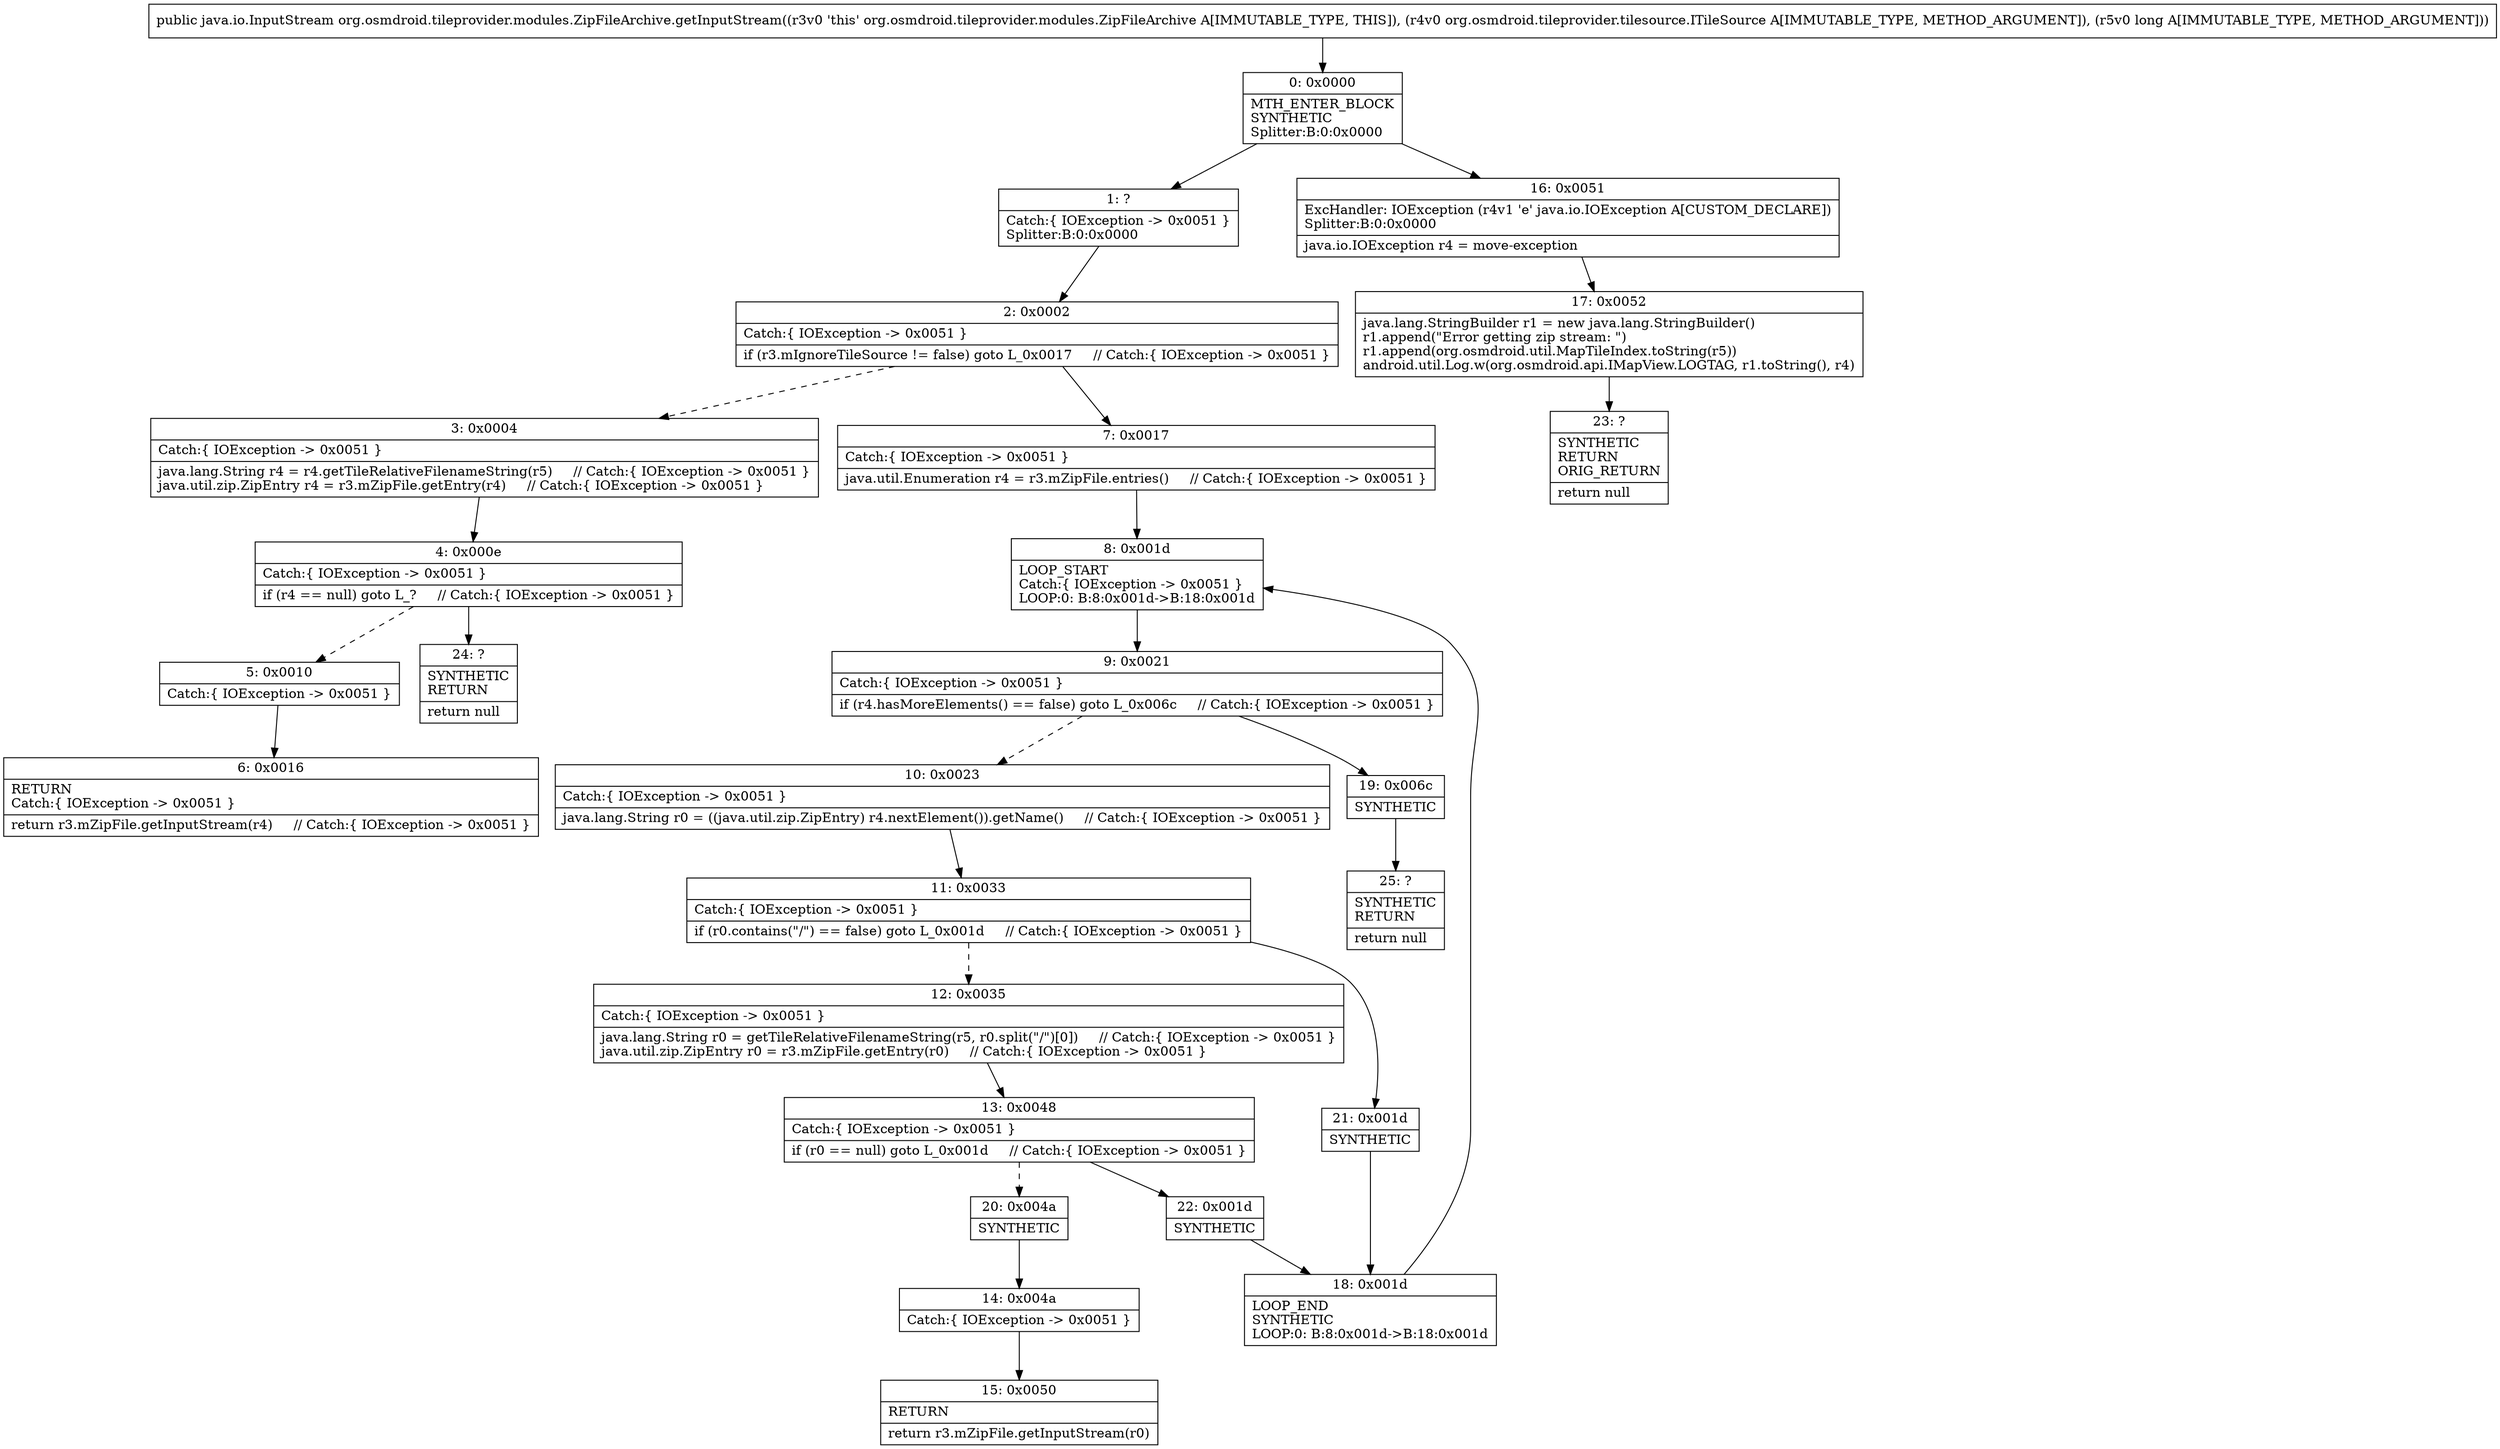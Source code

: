 digraph "CFG fororg.osmdroid.tileprovider.modules.ZipFileArchive.getInputStream(Lorg\/osmdroid\/tileprovider\/tilesource\/ITileSource;J)Ljava\/io\/InputStream;" {
Node_0 [shape=record,label="{0\:\ 0x0000|MTH_ENTER_BLOCK\lSYNTHETIC\lSplitter:B:0:0x0000\l}"];
Node_1 [shape=record,label="{1\:\ ?|Catch:\{ IOException \-\> 0x0051 \}\lSplitter:B:0:0x0000\l}"];
Node_2 [shape=record,label="{2\:\ 0x0002|Catch:\{ IOException \-\> 0x0051 \}\l|if (r3.mIgnoreTileSource != false) goto L_0x0017     \/\/ Catch:\{ IOException \-\> 0x0051 \}\l}"];
Node_3 [shape=record,label="{3\:\ 0x0004|Catch:\{ IOException \-\> 0x0051 \}\l|java.lang.String r4 = r4.getTileRelativeFilenameString(r5)     \/\/ Catch:\{ IOException \-\> 0x0051 \}\ljava.util.zip.ZipEntry r4 = r3.mZipFile.getEntry(r4)     \/\/ Catch:\{ IOException \-\> 0x0051 \}\l}"];
Node_4 [shape=record,label="{4\:\ 0x000e|Catch:\{ IOException \-\> 0x0051 \}\l|if (r4 == null) goto L_?     \/\/ Catch:\{ IOException \-\> 0x0051 \}\l}"];
Node_5 [shape=record,label="{5\:\ 0x0010|Catch:\{ IOException \-\> 0x0051 \}\l}"];
Node_6 [shape=record,label="{6\:\ 0x0016|RETURN\lCatch:\{ IOException \-\> 0x0051 \}\l|return r3.mZipFile.getInputStream(r4)     \/\/ Catch:\{ IOException \-\> 0x0051 \}\l}"];
Node_7 [shape=record,label="{7\:\ 0x0017|Catch:\{ IOException \-\> 0x0051 \}\l|java.util.Enumeration r4 = r3.mZipFile.entries()     \/\/ Catch:\{ IOException \-\> 0x0051 \}\l}"];
Node_8 [shape=record,label="{8\:\ 0x001d|LOOP_START\lCatch:\{ IOException \-\> 0x0051 \}\lLOOP:0: B:8:0x001d\-\>B:18:0x001d\l}"];
Node_9 [shape=record,label="{9\:\ 0x0021|Catch:\{ IOException \-\> 0x0051 \}\l|if (r4.hasMoreElements() == false) goto L_0x006c     \/\/ Catch:\{ IOException \-\> 0x0051 \}\l}"];
Node_10 [shape=record,label="{10\:\ 0x0023|Catch:\{ IOException \-\> 0x0051 \}\l|java.lang.String r0 = ((java.util.zip.ZipEntry) r4.nextElement()).getName()     \/\/ Catch:\{ IOException \-\> 0x0051 \}\l}"];
Node_11 [shape=record,label="{11\:\ 0x0033|Catch:\{ IOException \-\> 0x0051 \}\l|if (r0.contains(\"\/\") == false) goto L_0x001d     \/\/ Catch:\{ IOException \-\> 0x0051 \}\l}"];
Node_12 [shape=record,label="{12\:\ 0x0035|Catch:\{ IOException \-\> 0x0051 \}\l|java.lang.String r0 = getTileRelativeFilenameString(r5, r0.split(\"\/\")[0])     \/\/ Catch:\{ IOException \-\> 0x0051 \}\ljava.util.zip.ZipEntry r0 = r3.mZipFile.getEntry(r0)     \/\/ Catch:\{ IOException \-\> 0x0051 \}\l}"];
Node_13 [shape=record,label="{13\:\ 0x0048|Catch:\{ IOException \-\> 0x0051 \}\l|if (r0 == null) goto L_0x001d     \/\/ Catch:\{ IOException \-\> 0x0051 \}\l}"];
Node_14 [shape=record,label="{14\:\ 0x004a|Catch:\{ IOException \-\> 0x0051 \}\l}"];
Node_15 [shape=record,label="{15\:\ 0x0050|RETURN\l|return r3.mZipFile.getInputStream(r0)\l}"];
Node_16 [shape=record,label="{16\:\ 0x0051|ExcHandler: IOException (r4v1 'e' java.io.IOException A[CUSTOM_DECLARE])\lSplitter:B:0:0x0000\l|java.io.IOException r4 = move\-exception\l}"];
Node_17 [shape=record,label="{17\:\ 0x0052|java.lang.StringBuilder r1 = new java.lang.StringBuilder()\lr1.append(\"Error getting zip stream: \")\lr1.append(org.osmdroid.util.MapTileIndex.toString(r5))\landroid.util.Log.w(org.osmdroid.api.IMapView.LOGTAG, r1.toString(), r4)\l}"];
Node_18 [shape=record,label="{18\:\ 0x001d|LOOP_END\lSYNTHETIC\lLOOP:0: B:8:0x001d\-\>B:18:0x001d\l}"];
Node_19 [shape=record,label="{19\:\ 0x006c|SYNTHETIC\l}"];
Node_20 [shape=record,label="{20\:\ 0x004a|SYNTHETIC\l}"];
Node_21 [shape=record,label="{21\:\ 0x001d|SYNTHETIC\l}"];
Node_22 [shape=record,label="{22\:\ 0x001d|SYNTHETIC\l}"];
Node_23 [shape=record,label="{23\:\ ?|SYNTHETIC\lRETURN\lORIG_RETURN\l|return null\l}"];
Node_24 [shape=record,label="{24\:\ ?|SYNTHETIC\lRETURN\l|return null\l}"];
Node_25 [shape=record,label="{25\:\ ?|SYNTHETIC\lRETURN\l|return null\l}"];
MethodNode[shape=record,label="{public java.io.InputStream org.osmdroid.tileprovider.modules.ZipFileArchive.getInputStream((r3v0 'this' org.osmdroid.tileprovider.modules.ZipFileArchive A[IMMUTABLE_TYPE, THIS]), (r4v0 org.osmdroid.tileprovider.tilesource.ITileSource A[IMMUTABLE_TYPE, METHOD_ARGUMENT]), (r5v0 long A[IMMUTABLE_TYPE, METHOD_ARGUMENT])) }"];
MethodNode -> Node_0;
Node_0 -> Node_1;
Node_0 -> Node_16;
Node_1 -> Node_2;
Node_2 -> Node_3[style=dashed];
Node_2 -> Node_7;
Node_3 -> Node_4;
Node_4 -> Node_5[style=dashed];
Node_4 -> Node_24;
Node_5 -> Node_6;
Node_7 -> Node_8;
Node_8 -> Node_9;
Node_9 -> Node_10[style=dashed];
Node_9 -> Node_19;
Node_10 -> Node_11;
Node_11 -> Node_12[style=dashed];
Node_11 -> Node_21;
Node_12 -> Node_13;
Node_13 -> Node_20[style=dashed];
Node_13 -> Node_22;
Node_14 -> Node_15;
Node_16 -> Node_17;
Node_17 -> Node_23;
Node_18 -> Node_8;
Node_19 -> Node_25;
Node_20 -> Node_14;
Node_21 -> Node_18;
Node_22 -> Node_18;
}

